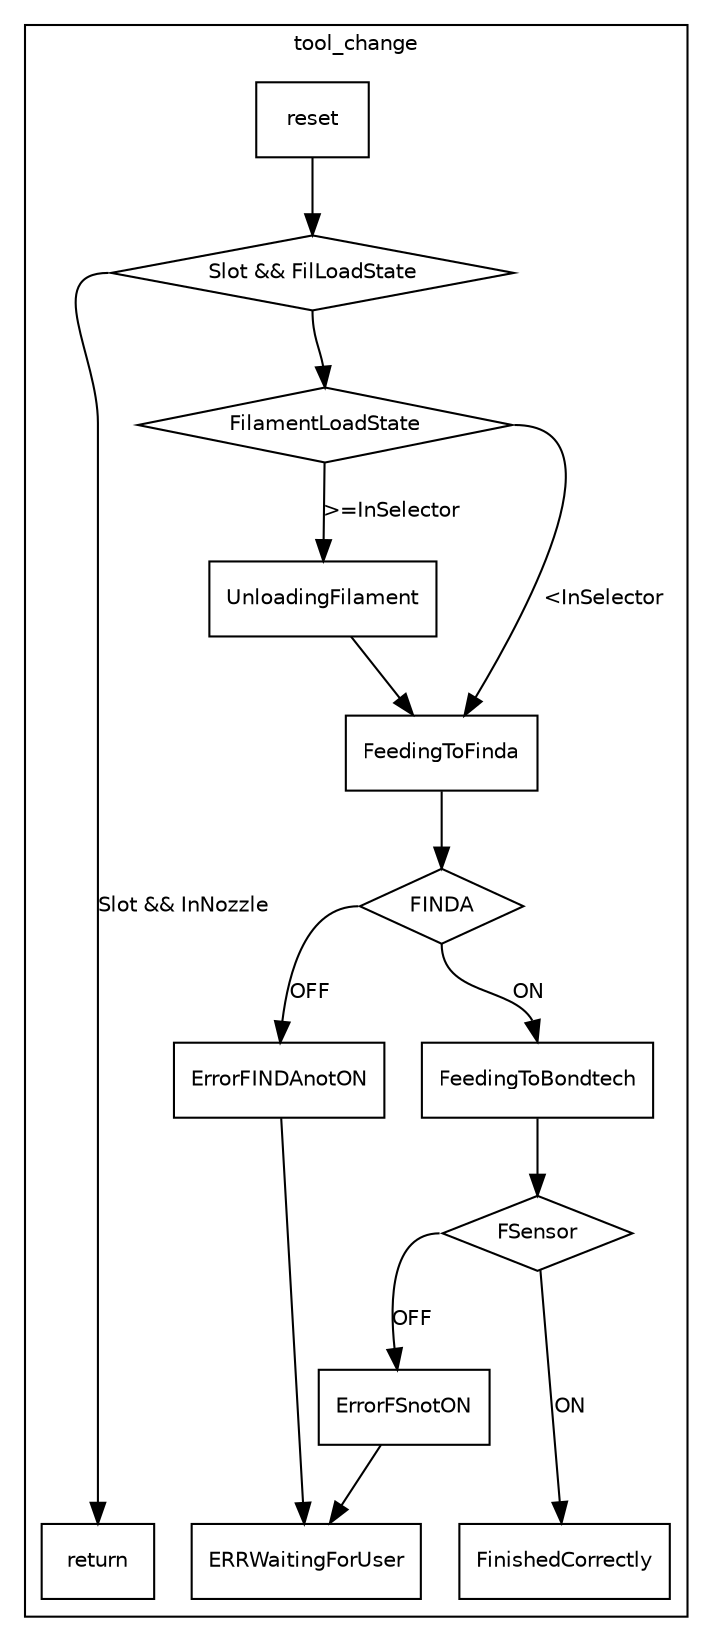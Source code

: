 digraph architecture {
    graph [fontname=Helvetica, fontsize=10]
    node [shape=record, fontname=Helvetica, fontsize=10]
    edge [fontname=Helvetica, fontsize=10]
    compound=true;
    subgraph cluster_tool_change { label="tool_change"
        reset
        ActiveSlot_FilamentLoadState [label="Slot && FilLoadState", shape=diamond]
        return
        FilamentLoadState [shape=diamond]
        UnloadingFilament
        FeedingToFinda
        FINDA [shape=diamond]
        ErrorFINDAnotON
        FeedingToBondtech
        FSensor [shape=diamond]
        ErrorFSnotON
        ERRWaitingForUser
        FinishedCorrectly
        {rank = same
                FeedingToBondtech ErrorFINDAnotON
        }
        {rank = same
                FinishedCorrectly ERRWaitingForUser
        }
        {rank = same
            FinishedCorrectly return

        }
    }
    reset -> ActiveSlot_FilamentLoadState
    ActiveSlot_FilamentLoadState:w -> return [label = "Slot && InNozzle"]
    ActiveSlot_FilamentLoadState:s -> FilamentLoadState:n
    FilamentLoadState -> UnloadingFilament [label=">=InSelector"]
    FilamentLoadState:e -> FeedingToFinda [label="<InSelector"]
    UnloadingFilament -> FeedingToFinda
    FeedingToFinda -> FINDA
    FINDA:w -> ErrorFINDAnotON [label="OFF"]
    ErrorFINDAnotON -> ERRWaitingForUser
    FINDA:s -> FeedingToBondtech:n [label="ON"]
    FeedingToBondtech -> FSensor
    FSensor:w -> ErrorFSnotON [label="OFF"]
    ErrorFSnotON -> ERRWaitingForUser
    FSensor -> FinishedCorrectly [label="ON"]


}
